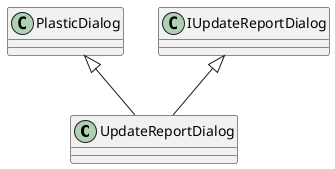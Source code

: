 @startuml
class UpdateReportDialog {
}
PlasticDialog <|-- UpdateReportDialog
IUpdateReportDialog <|-- UpdateReportDialog
@enduml
